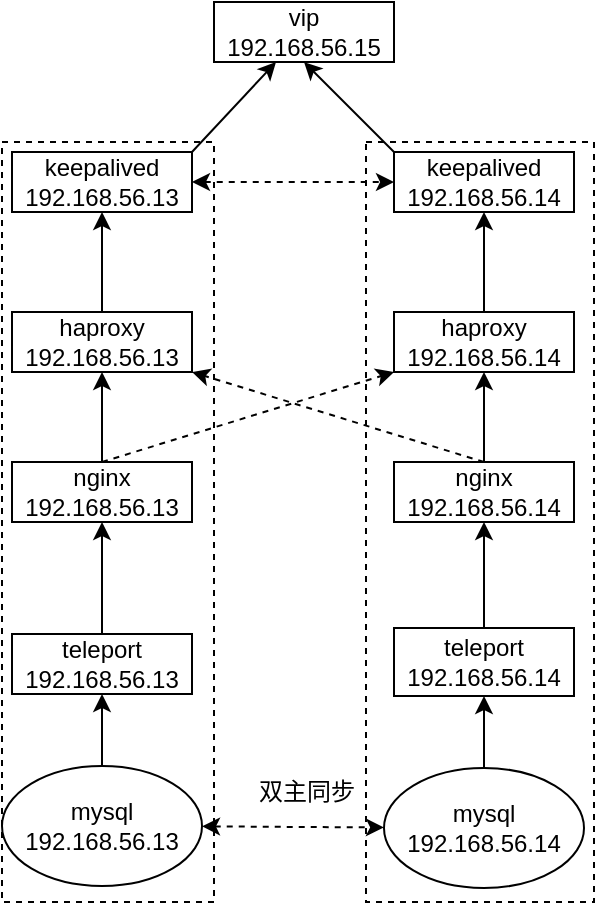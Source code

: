 <mxfile version="12.4.2" type="device" pages="1"><diagram id="gdkp1VRtIn3v95ozw9nl" name="第 1 页"><mxGraphModel dx="1024" dy="592" grid="1" gridSize="10" guides="1" tooltips="1" connect="1" arrows="1" fold="1" page="1" pageScale="1" pageWidth="827" pageHeight="1169" math="0" shadow="0"><root><mxCell id="0"/><mxCell id="1" parent="0"/><mxCell id="9Hg_8fXOAJnd3V4Qws0Y-48" value="" style="rounded=0;whiteSpace=wrap;html=1;dashed=1;" vertex="1" parent="1"><mxGeometry x="376" y="160" width="114" height="380" as="geometry"/></mxCell><mxCell id="9Hg_8fXOAJnd3V4Qws0Y-47" value="" style="rounded=0;whiteSpace=wrap;html=1;dashed=1;" vertex="1" parent="1"><mxGeometry x="194" y="160" width="106" height="380" as="geometry"/></mxCell><mxCell id="9Hg_8fXOAJnd3V4Qws0Y-2" value="vip&lt;br&gt;192.168.56.15" style="rounded=1;whiteSpace=wrap;html=1;arcSize=0;" vertex="1" parent="1"><mxGeometry x="300" y="90" width="90" height="30" as="geometry"/></mxCell><mxCell id="9Hg_8fXOAJnd3V4Qws0Y-16" style="edgeStyle=none;rounded=0;orthogonalLoop=1;jettySize=auto;html=1;exitX=1;exitY=0;exitDx=0;exitDy=0;" edge="1" parent="1" source="9Hg_8fXOAJnd3V4Qws0Y-3" target="9Hg_8fXOAJnd3V4Qws0Y-2"><mxGeometry relative="1" as="geometry"/></mxCell><mxCell id="9Hg_8fXOAJnd3V4Qws0Y-3" value="keepalived&lt;br&gt;192.168.56.13" style="rounded=0;whiteSpace=wrap;html=1;" vertex="1" parent="1"><mxGeometry x="199" y="165" width="90" height="30" as="geometry"/></mxCell><mxCell id="9Hg_8fXOAJnd3V4Qws0Y-15" style="edgeStyle=none;rounded=0;orthogonalLoop=1;jettySize=auto;html=1;exitX=0;exitY=0;exitDx=0;exitDy=0;entryX=0.5;entryY=1;entryDx=0;entryDy=0;" edge="1" parent="1" source="9Hg_8fXOAJnd3V4Qws0Y-4" target="9Hg_8fXOAJnd3V4Qws0Y-2"><mxGeometry relative="1" as="geometry"/></mxCell><mxCell id="9Hg_8fXOAJnd3V4Qws0Y-4" value="keepalived&lt;br&gt;192.168.56.14" style="rounded=0;whiteSpace=wrap;html=1;" vertex="1" parent="1"><mxGeometry x="390" y="165" width="90" height="30" as="geometry"/></mxCell><mxCell id="9Hg_8fXOAJnd3V4Qws0Y-17" style="edgeStyle=none;rounded=0;orthogonalLoop=1;jettySize=auto;html=1;exitX=0.5;exitY=0;exitDx=0;exitDy=0;entryX=0.5;entryY=1;entryDx=0;entryDy=0;" edge="1" parent="1" source="9Hg_8fXOAJnd3V4Qws0Y-8" target="9Hg_8fXOAJnd3V4Qws0Y-3"><mxGeometry relative="1" as="geometry"/></mxCell><mxCell id="9Hg_8fXOAJnd3V4Qws0Y-8" value="haproxy&lt;br&gt;192.168.56.13" style="rounded=0;whiteSpace=wrap;html=1;" vertex="1" parent="1"><mxGeometry x="199" y="245" width="90" height="30" as="geometry"/></mxCell><mxCell id="9Hg_8fXOAJnd3V4Qws0Y-18" style="edgeStyle=none;rounded=0;orthogonalLoop=1;jettySize=auto;html=1;exitX=0.5;exitY=0;exitDx=0;exitDy=0;entryX=0.5;entryY=1;entryDx=0;entryDy=0;" edge="1" parent="1" source="9Hg_8fXOAJnd3V4Qws0Y-9" target="9Hg_8fXOAJnd3V4Qws0Y-4"><mxGeometry relative="1" as="geometry"/></mxCell><mxCell id="9Hg_8fXOAJnd3V4Qws0Y-9" value="haproxy&lt;br&gt;192.168.56.14" style="rounded=0;whiteSpace=wrap;html=1;" vertex="1" parent="1"><mxGeometry x="390" y="245" width="90" height="30" as="geometry"/></mxCell><mxCell id="9Hg_8fXOAJnd3V4Qws0Y-22" style="edgeStyle=none;rounded=0;orthogonalLoop=1;jettySize=auto;html=1;exitX=0.5;exitY=0;exitDx=0;exitDy=0;entryX=0.5;entryY=1;entryDx=0;entryDy=0;" edge="1" parent="1" source="9Hg_8fXOAJnd3V4Qws0Y-19" target="9Hg_8fXOAJnd3V4Qws0Y-8"><mxGeometry relative="1" as="geometry"/></mxCell><mxCell id="9Hg_8fXOAJnd3V4Qws0Y-44" style="edgeStyle=none;rounded=0;orthogonalLoop=1;jettySize=auto;html=1;exitX=0.5;exitY=0;exitDx=0;exitDy=0;entryX=0;entryY=1;entryDx=0;entryDy=0;dashed=1;" edge="1" parent="1" source="9Hg_8fXOAJnd3V4Qws0Y-19" target="9Hg_8fXOAJnd3V4Qws0Y-9"><mxGeometry relative="1" as="geometry"/></mxCell><mxCell id="9Hg_8fXOAJnd3V4Qws0Y-19" value="nginx&lt;br&gt;192.168.56.13" style="rounded=0;whiteSpace=wrap;html=1;" vertex="1" parent="1"><mxGeometry x="199" y="320" width="90" height="30" as="geometry"/></mxCell><mxCell id="9Hg_8fXOAJnd3V4Qws0Y-24" style="edgeStyle=none;rounded=0;orthogonalLoop=1;jettySize=auto;html=1;exitX=0.5;exitY=0;exitDx=0;exitDy=0;entryX=0.5;entryY=1;entryDx=0;entryDy=0;" edge="1" parent="1" source="9Hg_8fXOAJnd3V4Qws0Y-20" target="9Hg_8fXOAJnd3V4Qws0Y-9"><mxGeometry relative="1" as="geometry"/></mxCell><mxCell id="9Hg_8fXOAJnd3V4Qws0Y-45" style="edgeStyle=none;rounded=0;orthogonalLoop=1;jettySize=auto;html=1;exitX=0.5;exitY=0;exitDx=0;exitDy=0;entryX=1;entryY=1;entryDx=0;entryDy=0;dashed=1;" edge="1" parent="1" source="9Hg_8fXOAJnd3V4Qws0Y-20" target="9Hg_8fXOAJnd3V4Qws0Y-8"><mxGeometry relative="1" as="geometry"/></mxCell><mxCell id="9Hg_8fXOAJnd3V4Qws0Y-20" value="nginx&lt;br&gt;192.168.56.14" style="rounded=0;whiteSpace=wrap;html=1;" vertex="1" parent="1"><mxGeometry x="390" y="320" width="90" height="30" as="geometry"/></mxCell><mxCell id="9Hg_8fXOAJnd3V4Qws0Y-21" style="edgeStyle=none;rounded=0;orthogonalLoop=1;jettySize=auto;html=1;exitX=0.25;exitY=1;exitDx=0;exitDy=0;" edge="1" parent="1" source="9Hg_8fXOAJnd3V4Qws0Y-9" target="9Hg_8fXOAJnd3V4Qws0Y-9"><mxGeometry relative="1" as="geometry"/></mxCell><mxCell id="9Hg_8fXOAJnd3V4Qws0Y-27" style="edgeStyle=none;rounded=0;orthogonalLoop=1;jettySize=auto;html=1;exitX=0.5;exitY=0;exitDx=0;exitDy=0;entryX=0.5;entryY=1;entryDx=0;entryDy=0;" edge="1" parent="1" source="9Hg_8fXOAJnd3V4Qws0Y-25" target="9Hg_8fXOAJnd3V4Qws0Y-19"><mxGeometry relative="1" as="geometry"/></mxCell><mxCell id="9Hg_8fXOAJnd3V4Qws0Y-25" value="teleport&lt;br&gt;192.168.56.13" style="rounded=0;whiteSpace=wrap;html=1;" vertex="1" parent="1"><mxGeometry x="199" y="406" width="90" height="30" as="geometry"/></mxCell><mxCell id="9Hg_8fXOAJnd3V4Qws0Y-28" style="edgeStyle=none;rounded=0;orthogonalLoop=1;jettySize=auto;html=1;entryX=0.5;entryY=1;entryDx=0;entryDy=0;" edge="1" parent="1" source="9Hg_8fXOAJnd3V4Qws0Y-26" target="9Hg_8fXOAJnd3V4Qws0Y-20"><mxGeometry relative="1" as="geometry"/></mxCell><mxCell id="9Hg_8fXOAJnd3V4Qws0Y-26" value="teleport&lt;br&gt;192.168.56.14" style="rounded=0;whiteSpace=wrap;html=1;" vertex="1" parent="1"><mxGeometry x="390" y="403" width="90" height="34" as="geometry"/></mxCell><mxCell id="9Hg_8fXOAJnd3V4Qws0Y-37" style="edgeStyle=none;rounded=0;orthogonalLoop=1;jettySize=auto;html=1;exitX=0.5;exitY=0;exitDx=0;exitDy=0;entryX=0.5;entryY=1;entryDx=0;entryDy=0;" edge="1" parent="1" source="9Hg_8fXOAJnd3V4Qws0Y-30" target="9Hg_8fXOAJnd3V4Qws0Y-25"><mxGeometry relative="1" as="geometry"/></mxCell><mxCell id="9Hg_8fXOAJnd3V4Qws0Y-39" style="endArrow=classic;startArrow=classic;html=1;fontFamily=Helvetica;fontSize=11;fontColor=#000000;align=center;strokeColor=#000000;dashed=1;" edge="1" parent="1" source="9Hg_8fXOAJnd3V4Qws0Y-30" target="9Hg_8fXOAJnd3V4Qws0Y-31"><mxGeometry relative="1" as="geometry"/></mxCell><mxCell id="9Hg_8fXOAJnd3V4Qws0Y-30" value="mysql&lt;br&gt;192.168.56.13" style="ellipse;whiteSpace=wrap;html=1;" vertex="1" parent="1"><mxGeometry x="194" y="472" width="100" height="60" as="geometry"/></mxCell><mxCell id="9Hg_8fXOAJnd3V4Qws0Y-38" style="edgeStyle=none;rounded=0;orthogonalLoop=1;jettySize=auto;html=1;exitX=0.5;exitY=0;exitDx=0;exitDy=0;entryX=0.5;entryY=1;entryDx=0;entryDy=0;" edge="1" parent="1" source="9Hg_8fXOAJnd3V4Qws0Y-31" target="9Hg_8fXOAJnd3V4Qws0Y-26"><mxGeometry relative="1" as="geometry"/></mxCell><mxCell id="9Hg_8fXOAJnd3V4Qws0Y-31" value="mysql&lt;br&gt;192.168.56.14" style="ellipse;whiteSpace=wrap;html=1;" vertex="1" parent="1"><mxGeometry x="385" y="473" width="100" height="60" as="geometry"/></mxCell><mxCell id="9Hg_8fXOAJnd3V4Qws0Y-40" value="双主同步" style="text;html=1;align=center;verticalAlign=middle;resizable=0;points=[];;autosize=1;dashed=1;" vertex="1" parent="1"><mxGeometry x="316" y="475" width="60" height="20" as="geometry"/></mxCell><mxCell id="9Hg_8fXOAJnd3V4Qws0Y-41" value="" style="endArrow=classic;startArrow=classic;html=1;exitX=1;exitY=0.5;exitDx=0;exitDy=0;entryX=0;entryY=0.5;entryDx=0;entryDy=0;dashed=1;" edge="1" parent="1" source="9Hg_8fXOAJnd3V4Qws0Y-3" target="9Hg_8fXOAJnd3V4Qws0Y-4"><mxGeometry width="50" height="50" relative="1" as="geometry"><mxPoint x="320" y="210" as="sourcePoint"/><mxPoint x="370" y="160" as="targetPoint"/></mxGeometry></mxCell></root></mxGraphModel></diagram></mxfile>